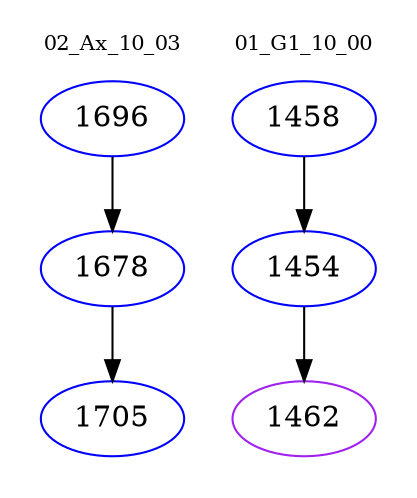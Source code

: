 digraph{
subgraph cluster_0 {
color = white
label = "02_Ax_10_03";
fontsize=10;
T0_1696 [label="1696", color="blue"]
T0_1696 -> T0_1678 [color="black"]
T0_1678 [label="1678", color="blue"]
T0_1678 -> T0_1705 [color="black"]
T0_1705 [label="1705", color="blue"]
}
subgraph cluster_1 {
color = white
label = "01_G1_10_00";
fontsize=10;
T1_1458 [label="1458", color="blue"]
T1_1458 -> T1_1454 [color="black"]
T1_1454 [label="1454", color="blue"]
T1_1454 -> T1_1462 [color="black"]
T1_1462 [label="1462", color="purple"]
}
}
